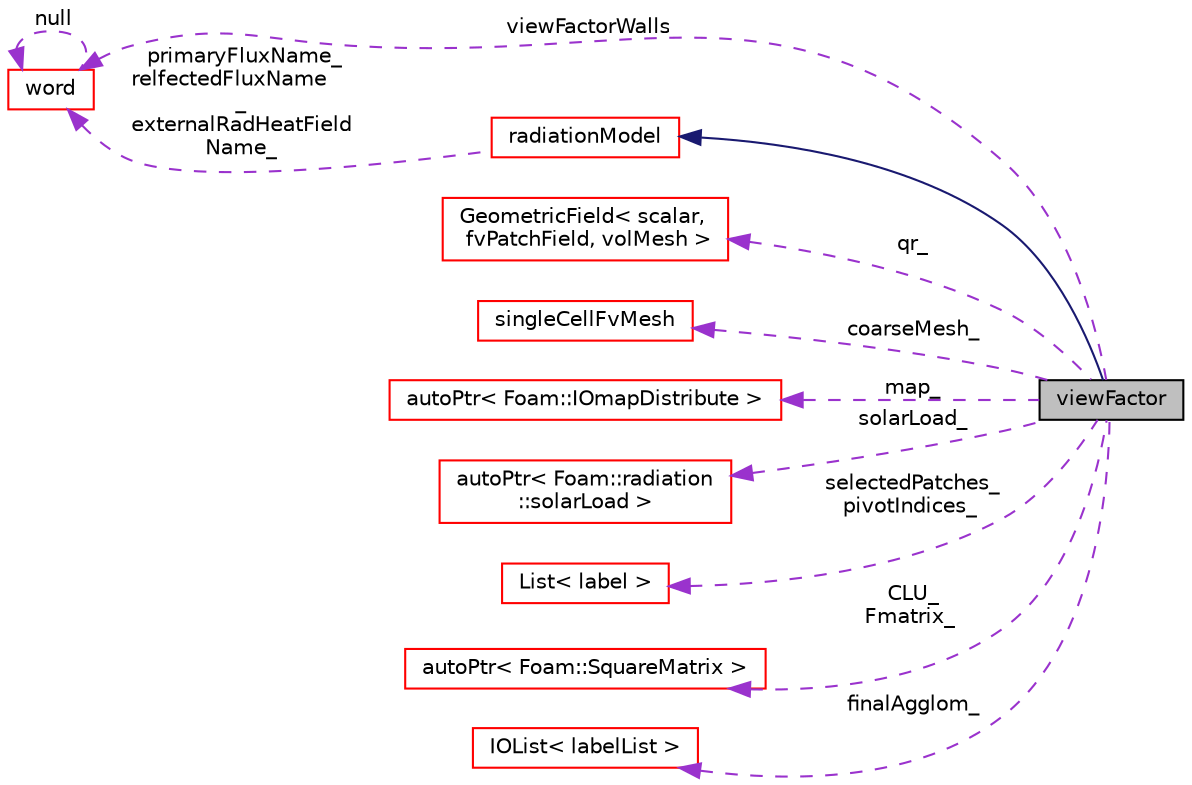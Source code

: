 digraph "viewFactor"
{
  bgcolor="transparent";
  edge [fontname="Helvetica",fontsize="10",labelfontname="Helvetica",labelfontsize="10"];
  node [fontname="Helvetica",fontsize="10",shape=record];
  rankdir="LR";
  Node1 [label="viewFactor",height=0.2,width=0.4,color="black", fillcolor="grey75", style="filled" fontcolor="black"];
  Node2 -> Node1 [dir="back",color="midnightblue",fontsize="10",style="solid",fontname="Helvetica"];
  Node2 [label="radiationModel",height=0.2,width=0.4,color="red",URL="$classFoam_1_1radiation_1_1radiationModel.html",tooltip="Top level model for radiation modelling. "];
  Node3 -> Node2 [dir="back",color="darkorchid3",fontsize="10",style="dashed",label=" primaryFluxName_\nrelfectedFluxName\l_\nexternalRadHeatField\lName_" ,fontname="Helvetica"];
  Node3 [label="word",height=0.2,width=0.4,color="red",URL="$classFoam_1_1word.html",tooltip="A class for handling words, derived from Foam::string. "];
  Node3 -> Node3 [dir="back",color="darkorchid3",fontsize="10",style="dashed",label=" null" ,fontname="Helvetica"];
  Node4 -> Node1 [dir="back",color="darkorchid3",fontsize="10",style="dashed",label=" qr_" ,fontname="Helvetica"];
  Node4 [label="GeometricField\< scalar,\l fvPatchField, volMesh \>",height=0.2,width=0.4,color="red",URL="$classFoam_1_1GeometricField.html"];
  Node5 -> Node1 [dir="back",color="darkorchid3",fontsize="10",style="dashed",label=" coarseMesh_" ,fontname="Helvetica"];
  Node5 [label="singleCellFvMesh",height=0.2,width=0.4,color="red",URL="$classFoam_1_1singleCellFvMesh.html",tooltip="fvMesh as subset of other mesh. Consists of one cell and all original bounday faces. Useful when manipulating boundary data. Single internal cell only needed to be able to manipulate in a standard way. "];
  Node6 -> Node1 [dir="back",color="darkorchid3",fontsize="10",style="dashed",label=" map_" ,fontname="Helvetica"];
  Node6 [label="autoPtr\< Foam::IOmapDistribute \>",height=0.2,width=0.4,color="red",URL="$classFoam_1_1autoPtr.html"];
  Node7 -> Node1 [dir="back",color="darkorchid3",fontsize="10",style="dashed",label=" solarLoad_" ,fontname="Helvetica"];
  Node7 [label="autoPtr\< Foam::radiation\l::solarLoad \>",height=0.2,width=0.4,color="red",URL="$classFoam_1_1autoPtr.html"];
  Node8 -> Node1 [dir="back",color="darkorchid3",fontsize="10",style="dashed",label=" selectedPatches_\npivotIndices_" ,fontname="Helvetica"];
  Node8 [label="List\< label \>",height=0.2,width=0.4,color="red",URL="$classFoam_1_1List.html"];
  Node9 -> Node1 [dir="back",color="darkorchid3",fontsize="10",style="dashed",label=" CLU_\nFmatrix_" ,fontname="Helvetica"];
  Node9 [label="autoPtr\< Foam::SquareMatrix \>",height=0.2,width=0.4,color="red",URL="$classFoam_1_1autoPtr.html"];
  Node10 -> Node1 [dir="back",color="darkorchid3",fontsize="10",style="dashed",label=" finalAgglom_" ,fontname="Helvetica"];
  Node10 [label="IOList\< labelList \>",height=0.2,width=0.4,color="red",URL="$classFoam_1_1IOList.html"];
  Node3 -> Node1 [dir="back",color="darkorchid3",fontsize="10",style="dashed",label=" viewFactorWalls" ,fontname="Helvetica"];
}
